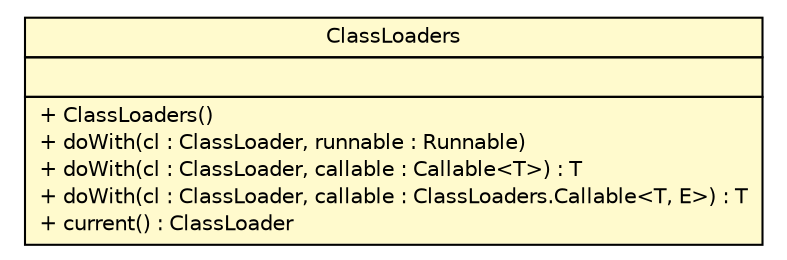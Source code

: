 #!/usr/local/bin/dot
#
# Class diagram 
# Generated by UMLGraph version R5_6 (http://www.umlgraph.org/)
#

digraph G {
	edge [fontname="Helvetica",fontsize=10,labelfontname="Helvetica",labelfontsize=10];
	node [fontname="Helvetica",fontsize=10,shape=plaintext];
	nodesep=0.25;
	ranksep=0.5;
	// sorcer.util.ClassLoaders
	c140864 [label=<<table title="sorcer.util.ClassLoaders" border="0" cellborder="1" cellspacing="0" cellpadding="2" port="p" bgcolor="lemonChiffon" href="./ClassLoaders.html">
		<tr><td><table border="0" cellspacing="0" cellpadding="1">
<tr><td align="center" balign="center"> ClassLoaders </td></tr>
		</table></td></tr>
		<tr><td><table border="0" cellspacing="0" cellpadding="1">
<tr><td align="left" balign="left">  </td></tr>
		</table></td></tr>
		<tr><td><table border="0" cellspacing="0" cellpadding="1">
<tr><td align="left" balign="left"> + ClassLoaders() </td></tr>
<tr><td align="left" balign="left"> + doWith(cl : ClassLoader, runnable : Runnable) </td></tr>
<tr><td align="left" balign="left"> + doWith(cl : ClassLoader, callable : Callable&lt;T&gt;) : T </td></tr>
<tr><td align="left" balign="left"> + doWith(cl : ClassLoader, callable : ClassLoaders.Callable&lt;T, E&gt;) : T </td></tr>
<tr><td align="left" balign="left"> + current() : ClassLoader </td></tr>
		</table></td></tr>
		</table>>, URL="./ClassLoaders.html", fontname="Helvetica", fontcolor="black", fontsize=10.0];
}

